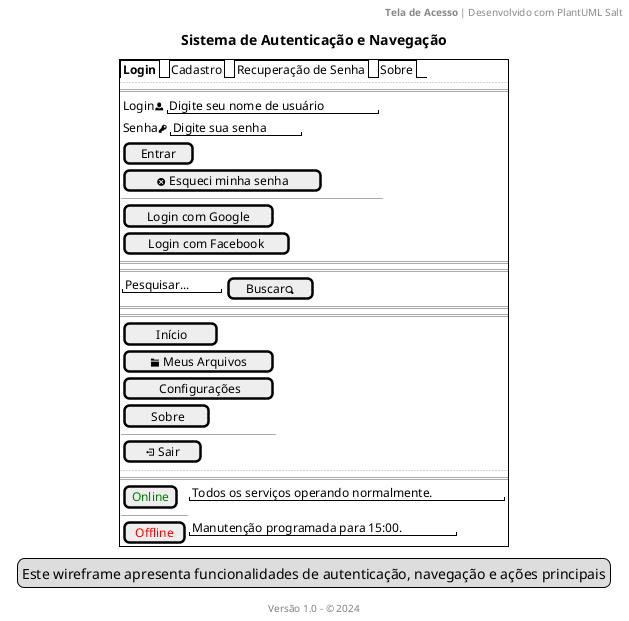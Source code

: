 @startsalt
title Sistema de Autenticação e Navegação
header <b>Tela de Acesso</b> | Desenvolvido com PlantUML Salt
footer <color:gray>Versão 1.0 - © 2024</color>
legend
Este wireframe apresenta funcionalidades de autenticação, navegação e ações principais
end legend
{+
    {/ <b>Login | Cadastro | Recuperação de Senha | Sobre }
    ..
    == <u>Autenticação</u> ==
    {
        { Login<&person> | "Digite seu nome de usuário" }
        { Senha<&key> | "Digite sua senha" }
        [ Entrar ]
        [ <&circle-x> Esqueci minha senha ]
        --
        [ Login com Google ]
        [ Login com Facebook ]
    }
    ==
    == <u>Pesquisa</u> ==
    {
        "Pesquisar..." | [ Buscar<&magnifying-glass> ]
    }
    ==
    == <u>Menu Principal</u> ==
    {
        [ <&house> Início ]
        [ <&folder> Meus Arquivos ]
        [ <&gear> Configurações ]
        [ <&info-circle> Sobre ]
        --
        [ <&account-logout> Sair ]
    }
    ..
    == <u>Status do Sistema</u> ==
    {
        [<color:green>Online</color>] | "Todos os serviços operando normalmente."
        --
        [<color:red>Offline</color>] | "Manutenção programada para 15:00."
    }
}
@endsalt
